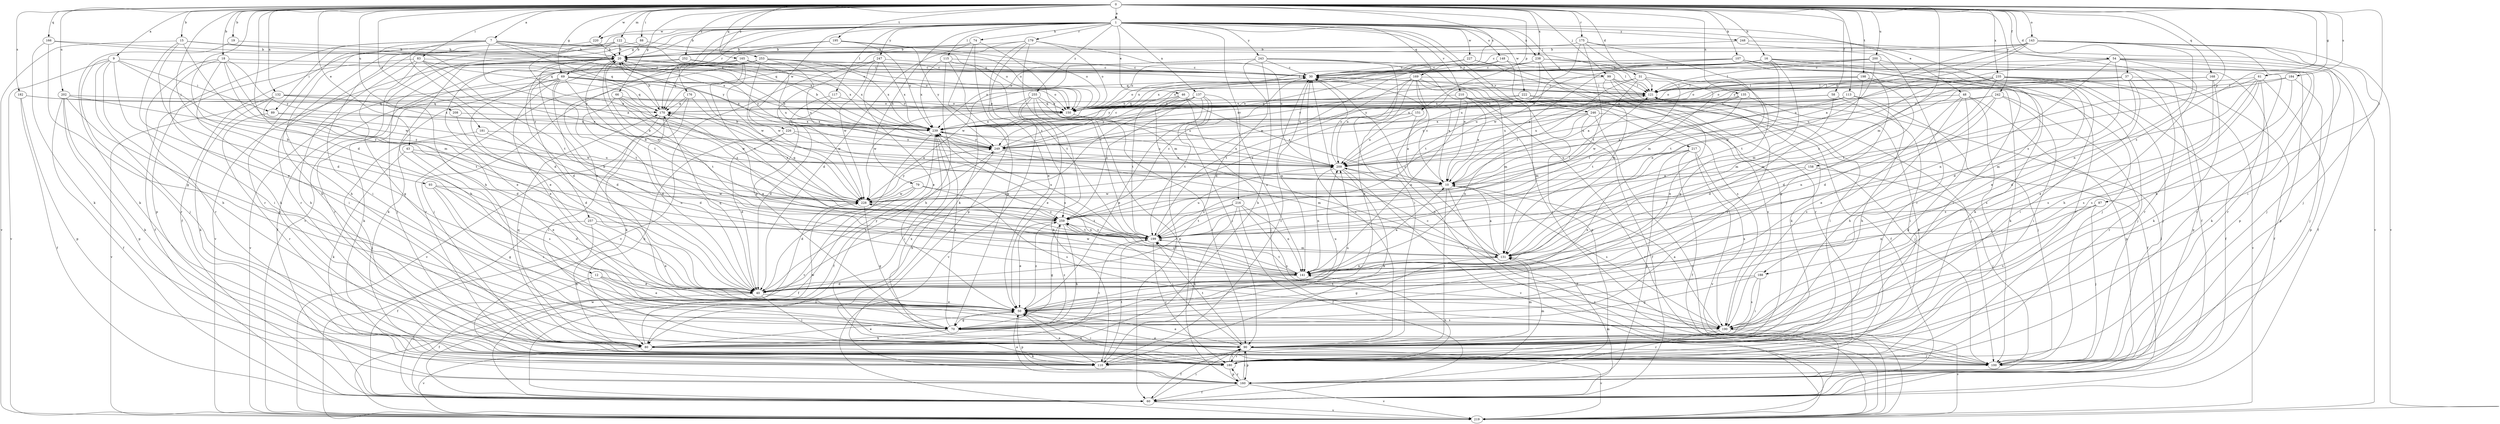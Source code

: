 strict digraph  {
0;
1;
7;
9;
10;
12;
15;
16;
18;
19;
20;
30;
31;
37;
40;
43;
46;
48;
50;
54;
58;
60;
61;
66;
69;
70;
74;
79;
80;
83;
87;
88;
89;
90;
93;
99;
100;
107;
110;
113;
115;
117;
121;
122;
131;
132;
135;
137;
141;
143;
148;
150;
151;
158;
160;
165;
166;
168;
169;
170;
175;
176;
179;
180;
181;
182;
184;
188;
190;
195;
198;
199;
200;
202;
208;
209;
210;
216;
217;
219;
220;
222;
226;
227;
228;
235;
238;
239;
242;
243;
246;
247;
248;
249;
252;
253;
255;
257;
259;
0 -> 1  [label=a];
0 -> 7  [label=a];
0 -> 9  [label=a];
0 -> 12  [label=b];
0 -> 15  [label=b];
0 -> 16  [label=b];
0 -> 18  [label=b];
0 -> 19  [label=b];
0 -> 30  [label=c];
0 -> 31  [label=d];
0 -> 37  [label=d];
0 -> 40  [label=d];
0 -> 43  [label=e];
0 -> 54  [label=f];
0 -> 58  [label=f];
0 -> 61  [label=g];
0 -> 66  [label=g];
0 -> 69  [label=g];
0 -> 83  [label=i];
0 -> 87  [label=i];
0 -> 88  [label=i];
0 -> 93  [label=j];
0 -> 99  [label=j];
0 -> 107  [label=k];
0 -> 113  [label=l];
0 -> 122  [label=m];
0 -> 131  [label=m];
0 -> 132  [label=n];
0 -> 135  [label=n];
0 -> 143  [label=o];
0 -> 151  [label=p];
0 -> 158  [label=p];
0 -> 165  [label=q];
0 -> 166  [label=q];
0 -> 168  [label=q];
0 -> 175  [label=r];
0 -> 181  [label=s];
0 -> 182  [label=s];
0 -> 184  [label=s];
0 -> 188  [label=s];
0 -> 195  [label=t];
0 -> 198  [label=t];
0 -> 200  [label=u];
0 -> 202  [label=u];
0 -> 208  [label=u];
0 -> 220  [label=w];
0 -> 235  [label=x];
0 -> 238  [label=x];
0 -> 242  [label=y];
0 -> 252  [label=z];
0 -> 253  [label=z];
1 -> 20  [label=b];
1 -> 46  [label=e];
1 -> 48  [label=e];
1 -> 69  [label=g];
1 -> 74  [label=h];
1 -> 79  [label=h];
1 -> 80  [label=h];
1 -> 99  [label=j];
1 -> 115  [label=l];
1 -> 117  [label=l];
1 -> 137  [label=n];
1 -> 148  [label=o];
1 -> 169  [label=q];
1 -> 170  [label=q];
1 -> 176  [label=r];
1 -> 179  [label=r];
1 -> 188  [label=s];
1 -> 210  [label=v];
1 -> 216  [label=v];
1 -> 217  [label=v];
1 -> 219  [label=v];
1 -> 220  [label=w];
1 -> 222  [label=w];
1 -> 226  [label=w];
1 -> 227  [label=w];
1 -> 238  [label=x];
1 -> 243  [label=y];
1 -> 246  [label=y];
1 -> 247  [label=y];
1 -> 248  [label=y];
1 -> 255  [label=z];
1 -> 257  [label=z];
7 -> 10  [label=a];
7 -> 20  [label=b];
7 -> 40  [label=d];
7 -> 80  [label=h];
7 -> 89  [label=i];
7 -> 121  [label=l];
7 -> 150  [label=o];
7 -> 160  [label=p];
7 -> 170  [label=q];
7 -> 180  [label=r];
7 -> 239  [label=x];
9 -> 30  [label=c];
9 -> 80  [label=h];
9 -> 89  [label=i];
9 -> 90  [label=i];
9 -> 100  [label=j];
9 -> 180  [label=r];
9 -> 219  [label=v];
9 -> 259  [label=z];
10 -> 20  [label=b];
10 -> 30  [label=c];
10 -> 90  [label=i];
10 -> 121  [label=l];
10 -> 190  [label=s];
10 -> 219  [label=v];
10 -> 228  [label=w];
12 -> 40  [label=d];
12 -> 50  [label=e];
12 -> 60  [label=f];
12 -> 190  [label=s];
15 -> 20  [label=b];
15 -> 40  [label=d];
15 -> 50  [label=e];
15 -> 131  [label=m];
15 -> 170  [label=q];
15 -> 219  [label=v];
16 -> 30  [label=c];
16 -> 90  [label=i];
16 -> 131  [label=m];
16 -> 160  [label=p];
16 -> 180  [label=r];
16 -> 199  [label=t];
16 -> 209  [label=u];
16 -> 239  [label=x];
16 -> 249  [label=y];
18 -> 30  [label=c];
18 -> 80  [label=h];
18 -> 90  [label=i];
18 -> 180  [label=r];
18 -> 228  [label=w];
18 -> 249  [label=y];
18 -> 259  [label=z];
19 -> 20  [label=b];
19 -> 110  [label=k];
20 -> 30  [label=c];
20 -> 50  [label=e];
20 -> 100  [label=j];
20 -> 121  [label=l];
20 -> 199  [label=t];
20 -> 219  [label=v];
20 -> 249  [label=y];
30 -> 121  [label=l];
30 -> 141  [label=n];
30 -> 249  [label=y];
31 -> 10  [label=a];
31 -> 110  [label=k];
31 -> 121  [label=l];
31 -> 199  [label=t];
31 -> 209  [label=u];
31 -> 249  [label=y];
37 -> 40  [label=d];
37 -> 60  [label=f];
37 -> 121  [label=l];
37 -> 190  [label=s];
37 -> 209  [label=u];
37 -> 259  [label=z];
40 -> 50  [label=e];
40 -> 60  [label=f];
40 -> 90  [label=i];
40 -> 170  [label=q];
40 -> 249  [label=y];
43 -> 50  [label=e];
43 -> 110  [label=k];
43 -> 190  [label=s];
43 -> 209  [label=u];
46 -> 10  [label=a];
46 -> 60  [label=f];
46 -> 100  [label=j];
46 -> 150  [label=o];
46 -> 170  [label=q];
46 -> 199  [label=t];
48 -> 80  [label=h];
48 -> 100  [label=j];
48 -> 110  [label=k];
48 -> 150  [label=o];
48 -> 160  [label=p];
48 -> 190  [label=s];
50 -> 70  [label=g];
50 -> 160  [label=p];
50 -> 190  [label=s];
50 -> 209  [label=u];
50 -> 259  [label=z];
54 -> 30  [label=c];
54 -> 40  [label=d];
54 -> 60  [label=f];
54 -> 80  [label=h];
54 -> 100  [label=j];
54 -> 141  [label=n];
54 -> 180  [label=r];
54 -> 209  [label=u];
58 -> 40  [label=d];
58 -> 90  [label=i];
58 -> 150  [label=o];
58 -> 209  [label=u];
60 -> 90  [label=i];
60 -> 131  [label=m];
60 -> 219  [label=v];
60 -> 228  [label=w];
61 -> 50  [label=e];
61 -> 110  [label=k];
61 -> 121  [label=l];
61 -> 131  [label=m];
61 -> 160  [label=p];
61 -> 190  [label=s];
61 -> 199  [label=t];
66 -> 40  [label=d];
66 -> 150  [label=o];
66 -> 199  [label=t];
66 -> 228  [label=w];
66 -> 259  [label=z];
69 -> 40  [label=d];
69 -> 50  [label=e];
69 -> 110  [label=k];
69 -> 121  [label=l];
69 -> 150  [label=o];
69 -> 170  [label=q];
69 -> 199  [label=t];
69 -> 219  [label=v];
69 -> 228  [label=w];
69 -> 239  [label=x];
70 -> 20  [label=b];
70 -> 80  [label=h];
70 -> 90  [label=i];
70 -> 121  [label=l];
70 -> 209  [label=u];
70 -> 239  [label=x];
70 -> 259  [label=z];
74 -> 20  [label=b];
74 -> 40  [label=d];
74 -> 110  [label=k];
74 -> 131  [label=m];
74 -> 160  [label=p];
79 -> 40  [label=d];
79 -> 60  [label=f];
79 -> 141  [label=n];
79 -> 190  [label=s];
79 -> 228  [label=w];
80 -> 50  [label=e];
80 -> 110  [label=k];
80 -> 170  [label=q];
80 -> 199  [label=t];
80 -> 219  [label=v];
80 -> 228  [label=w];
83 -> 10  [label=a];
83 -> 30  [label=c];
83 -> 60  [label=f];
83 -> 70  [label=g];
83 -> 80  [label=h];
83 -> 150  [label=o];
83 -> 199  [label=t];
87 -> 100  [label=j];
87 -> 141  [label=n];
87 -> 190  [label=s];
87 -> 259  [label=z];
88 -> 20  [label=b];
88 -> 80  [label=h];
88 -> 150  [label=o];
89 -> 180  [label=r];
89 -> 228  [label=w];
89 -> 239  [label=x];
90 -> 30  [label=c];
90 -> 50  [label=e];
90 -> 60  [label=f];
90 -> 100  [label=j];
90 -> 121  [label=l];
90 -> 131  [label=m];
90 -> 160  [label=p];
90 -> 180  [label=r];
90 -> 199  [label=t];
90 -> 219  [label=v];
90 -> 239  [label=x];
93 -> 40  [label=d];
93 -> 70  [label=g];
93 -> 190  [label=s];
93 -> 228  [label=w];
99 -> 50  [label=e];
99 -> 60  [label=f];
99 -> 100  [label=j];
99 -> 110  [label=k];
99 -> 121  [label=l];
99 -> 249  [label=y];
100 -> 30  [label=c];
100 -> 50  [label=e];
107 -> 10  [label=a];
107 -> 30  [label=c];
107 -> 70  [label=g];
107 -> 110  [label=k];
107 -> 160  [label=p];
107 -> 180  [label=r];
107 -> 239  [label=x];
110 -> 30  [label=c];
110 -> 50  [label=e];
110 -> 199  [label=t];
113 -> 10  [label=a];
113 -> 80  [label=h];
113 -> 100  [label=j];
113 -> 150  [label=o];
113 -> 209  [label=u];
113 -> 239  [label=x];
115 -> 30  [label=c];
115 -> 70  [label=g];
115 -> 80  [label=h];
115 -> 199  [label=t];
115 -> 239  [label=x];
117 -> 40  [label=d];
117 -> 150  [label=o];
117 -> 228  [label=w];
121 -> 30  [label=c];
121 -> 170  [label=q];
122 -> 20  [label=b];
122 -> 90  [label=i];
122 -> 180  [label=r];
122 -> 209  [label=u];
122 -> 239  [label=x];
122 -> 249  [label=y];
131 -> 10  [label=a];
131 -> 30  [label=c];
131 -> 70  [label=g];
131 -> 141  [label=n];
131 -> 209  [label=u];
132 -> 40  [label=d];
132 -> 110  [label=k];
132 -> 150  [label=o];
132 -> 170  [label=q];
132 -> 219  [label=v];
132 -> 239  [label=x];
135 -> 110  [label=k];
135 -> 150  [label=o];
135 -> 199  [label=t];
135 -> 209  [label=u];
135 -> 228  [label=w];
137 -> 40  [label=d];
137 -> 50  [label=e];
137 -> 90  [label=i];
137 -> 141  [label=n];
137 -> 150  [label=o];
137 -> 199  [label=t];
137 -> 249  [label=y];
137 -> 259  [label=z];
141 -> 10  [label=a];
141 -> 20  [label=b];
141 -> 40  [label=d];
141 -> 170  [label=q];
141 -> 199  [label=t];
141 -> 228  [label=w];
141 -> 239  [label=x];
141 -> 259  [label=z];
143 -> 10  [label=a];
143 -> 20  [label=b];
143 -> 30  [label=c];
143 -> 80  [label=h];
143 -> 90  [label=i];
143 -> 100  [label=j];
143 -> 141  [label=n];
143 -> 219  [label=v];
143 -> 239  [label=x];
143 -> 249  [label=y];
148 -> 30  [label=c];
148 -> 121  [label=l];
148 -> 190  [label=s];
148 -> 228  [label=w];
150 -> 90  [label=i];
150 -> 239  [label=x];
151 -> 10  [label=a];
151 -> 209  [label=u];
151 -> 239  [label=x];
158 -> 10  [label=a];
158 -> 100  [label=j];
158 -> 199  [label=t];
160 -> 50  [label=e];
160 -> 60  [label=f];
160 -> 90  [label=i];
160 -> 121  [label=l];
160 -> 180  [label=r];
160 -> 219  [label=v];
165 -> 30  [label=c];
165 -> 50  [label=e];
165 -> 170  [label=q];
165 -> 199  [label=t];
165 -> 209  [label=u];
165 -> 228  [label=w];
165 -> 239  [label=x];
166 -> 20  [label=b];
166 -> 70  [label=g];
166 -> 110  [label=k];
166 -> 150  [label=o];
168 -> 110  [label=k];
168 -> 121  [label=l];
168 -> 150  [label=o];
168 -> 190  [label=s];
169 -> 10  [label=a];
169 -> 50  [label=e];
169 -> 121  [label=l];
169 -> 131  [label=m];
169 -> 150  [label=o];
169 -> 160  [label=p];
169 -> 199  [label=t];
169 -> 209  [label=u];
169 -> 219  [label=v];
170 -> 20  [label=b];
170 -> 40  [label=d];
170 -> 90  [label=i];
170 -> 239  [label=x];
175 -> 20  [label=b];
175 -> 131  [label=m];
175 -> 141  [label=n];
175 -> 199  [label=t];
175 -> 219  [label=v];
175 -> 228  [label=w];
176 -> 110  [label=k];
176 -> 170  [label=q];
176 -> 219  [label=v];
176 -> 259  [label=z];
179 -> 20  [label=b];
179 -> 50  [label=e];
179 -> 150  [label=o];
179 -> 170  [label=q];
179 -> 199  [label=t];
179 -> 209  [label=u];
179 -> 259  [label=z];
180 -> 50  [label=e];
180 -> 90  [label=i];
180 -> 131  [label=m];
180 -> 141  [label=n];
180 -> 160  [label=p];
181 -> 100  [label=j];
181 -> 141  [label=n];
181 -> 249  [label=y];
182 -> 60  [label=f];
182 -> 150  [label=o];
182 -> 160  [label=p];
182 -> 170  [label=q];
184 -> 100  [label=j];
184 -> 121  [label=l];
184 -> 190  [label=s];
184 -> 239  [label=x];
188 -> 40  [label=d];
188 -> 70  [label=g];
188 -> 90  [label=i];
188 -> 190  [label=s];
190 -> 10  [label=a];
190 -> 180  [label=r];
190 -> 199  [label=t];
190 -> 219  [label=v];
195 -> 20  [label=b];
195 -> 50  [label=e];
195 -> 150  [label=o];
195 -> 239  [label=x];
195 -> 249  [label=y];
198 -> 40  [label=d];
198 -> 100  [label=j];
198 -> 121  [label=l];
198 -> 131  [label=m];
198 -> 150  [label=o];
198 -> 239  [label=x];
199 -> 131  [label=m];
199 -> 180  [label=r];
199 -> 209  [label=u];
199 -> 239  [label=x];
199 -> 259  [label=z];
200 -> 30  [label=c];
200 -> 50  [label=e];
200 -> 121  [label=l];
200 -> 170  [label=q];
200 -> 180  [label=r];
200 -> 199  [label=t];
202 -> 60  [label=f];
202 -> 70  [label=g];
202 -> 110  [label=k];
202 -> 150  [label=o];
202 -> 160  [label=p];
202 -> 199  [label=t];
208 -> 40  [label=d];
208 -> 239  [label=x];
209 -> 10  [label=a];
209 -> 30  [label=c];
209 -> 110  [label=k];
209 -> 141  [label=n];
209 -> 219  [label=v];
209 -> 239  [label=x];
210 -> 10  [label=a];
210 -> 131  [label=m];
210 -> 141  [label=n];
210 -> 150  [label=o];
210 -> 219  [label=v];
216 -> 60  [label=f];
216 -> 110  [label=k];
216 -> 141  [label=n];
216 -> 190  [label=s];
216 -> 199  [label=t];
216 -> 259  [label=z];
217 -> 50  [label=e];
217 -> 60  [label=f];
217 -> 160  [label=p];
217 -> 190  [label=s];
217 -> 209  [label=u];
217 -> 219  [label=v];
220 -> 20  [label=b];
220 -> 60  [label=f];
222 -> 60  [label=f];
222 -> 150  [label=o];
222 -> 190  [label=s];
222 -> 259  [label=z];
226 -> 10  [label=a];
226 -> 40  [label=d];
226 -> 80  [label=h];
226 -> 249  [label=y];
227 -> 30  [label=c];
227 -> 90  [label=i];
227 -> 150  [label=o];
227 -> 180  [label=r];
228 -> 20  [label=b];
228 -> 70  [label=g];
228 -> 170  [label=q];
228 -> 199  [label=t];
228 -> 249  [label=y];
228 -> 259  [label=z];
235 -> 40  [label=d];
235 -> 60  [label=f];
235 -> 90  [label=i];
235 -> 100  [label=j];
235 -> 121  [label=l];
235 -> 131  [label=m];
235 -> 150  [label=o];
235 -> 160  [label=p];
235 -> 219  [label=v];
235 -> 228  [label=w];
238 -> 30  [label=c];
238 -> 70  [label=g];
238 -> 100  [label=j];
238 -> 131  [label=m];
238 -> 199  [label=t];
238 -> 239  [label=x];
239 -> 20  [label=b];
239 -> 60  [label=f];
239 -> 90  [label=i];
239 -> 209  [label=u];
239 -> 219  [label=v];
239 -> 249  [label=y];
242 -> 50  [label=e];
242 -> 90  [label=i];
242 -> 141  [label=n];
242 -> 150  [label=o];
242 -> 180  [label=r];
242 -> 239  [label=x];
243 -> 10  [label=a];
243 -> 30  [label=c];
243 -> 40  [label=d];
243 -> 80  [label=h];
243 -> 90  [label=i];
243 -> 100  [label=j];
243 -> 228  [label=w];
243 -> 239  [label=x];
246 -> 60  [label=f];
246 -> 100  [label=j];
246 -> 141  [label=n];
246 -> 219  [label=v];
246 -> 239  [label=x];
246 -> 249  [label=y];
247 -> 30  [label=c];
247 -> 50  [label=e];
247 -> 70  [label=g];
247 -> 219  [label=v];
247 -> 228  [label=w];
247 -> 239  [label=x];
248 -> 20  [label=b];
248 -> 60  [label=f];
248 -> 180  [label=r];
249 -> 20  [label=b];
249 -> 30  [label=c];
249 -> 80  [label=h];
249 -> 131  [label=m];
249 -> 209  [label=u];
252 -> 30  [label=c];
252 -> 40  [label=d];
252 -> 180  [label=r];
252 -> 239  [label=x];
253 -> 30  [label=c];
253 -> 60  [label=f];
253 -> 100  [label=j];
253 -> 110  [label=k];
253 -> 150  [label=o];
253 -> 180  [label=r];
253 -> 209  [label=u];
253 -> 228  [label=w];
253 -> 239  [label=x];
255 -> 50  [label=e];
255 -> 110  [label=k];
255 -> 150  [label=o];
255 -> 160  [label=p];
255 -> 209  [label=u];
255 -> 219  [label=v];
255 -> 228  [label=w];
257 -> 50  [label=e];
257 -> 60  [label=f];
257 -> 80  [label=h];
257 -> 199  [label=t];
259 -> 20  [label=b];
259 -> 30  [label=c];
259 -> 50  [label=e];
259 -> 70  [label=g];
259 -> 80  [label=h];
259 -> 90  [label=i];
259 -> 121  [label=l];
259 -> 199  [label=t];
}
